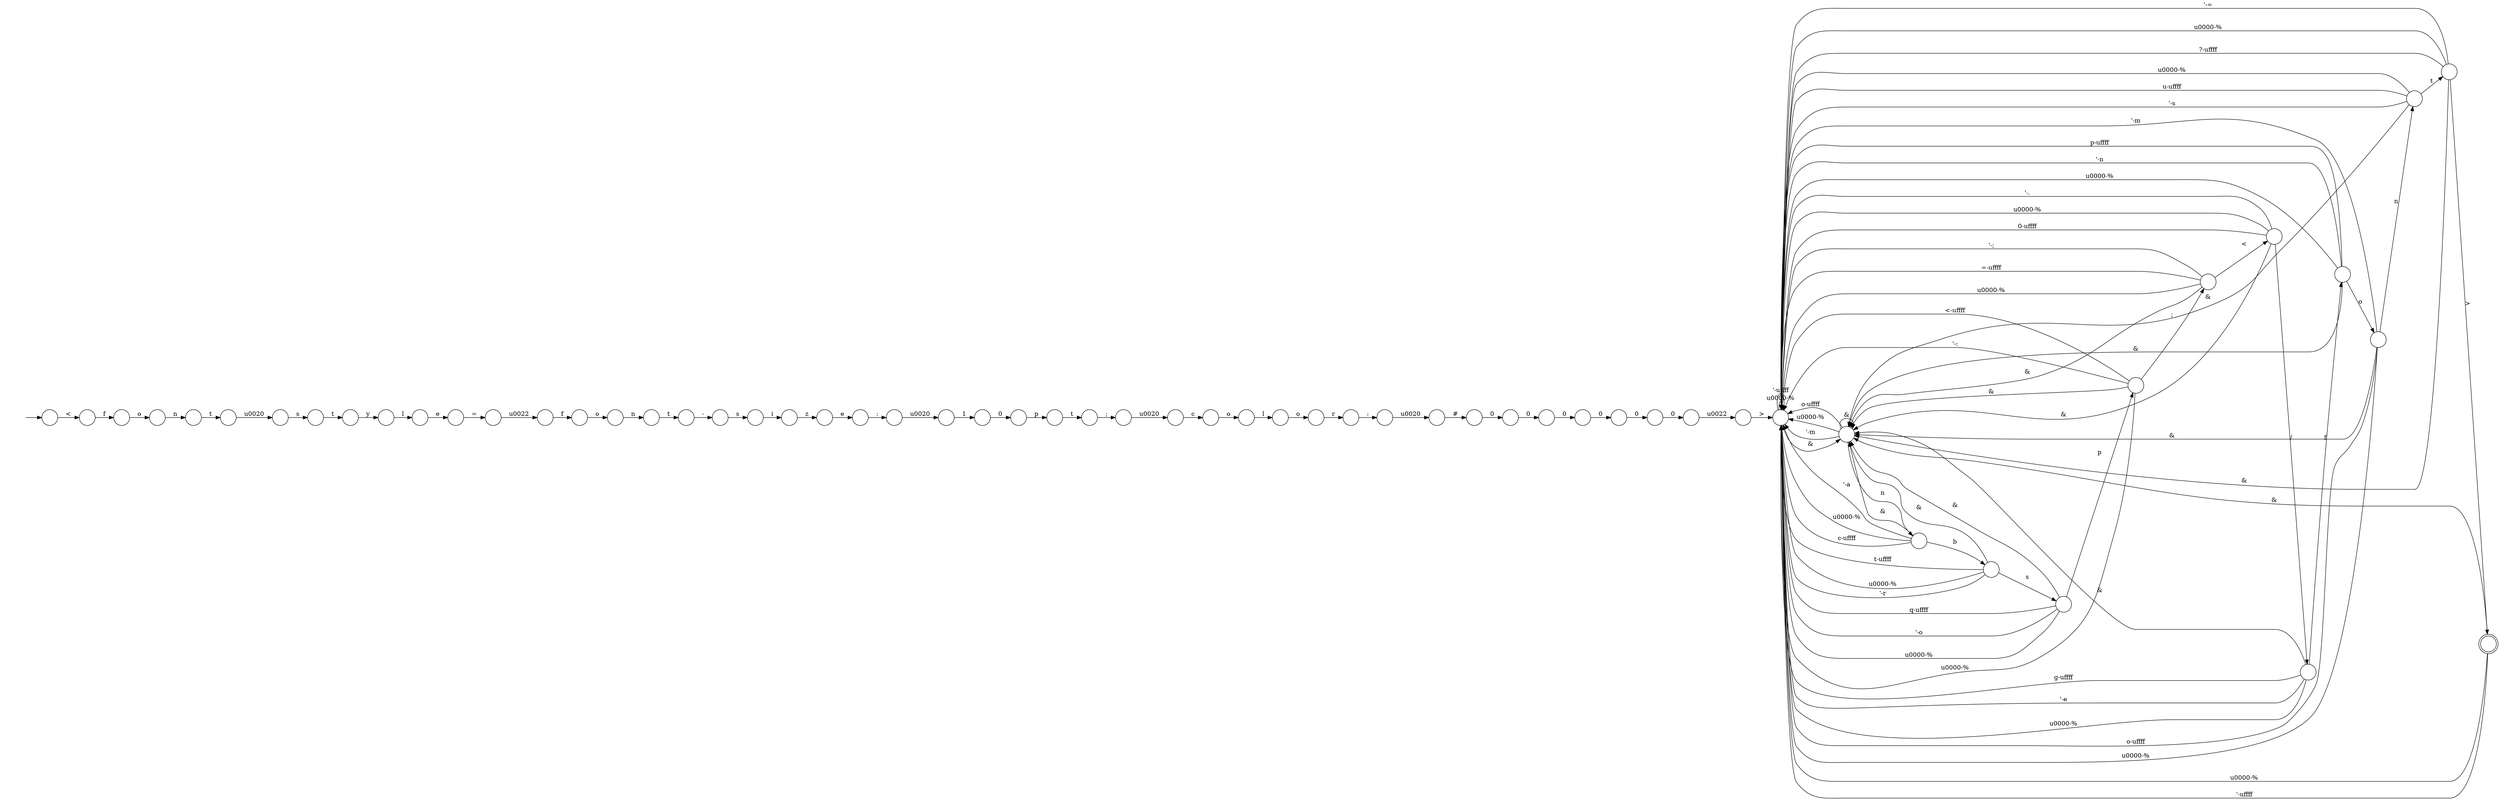 digraph Automaton {
  rankdir = LR;
  0 [shape=circle,label=""];
  0 -> 53 [label=">"]
  1 [shape=circle,label=""];
  1 -> 53 [label="'-;"]
  1 -> 53 [label="=-\uffff"]
  1 -> 2 [label="&"]
  1 -> 53 [label="\u0000-%"]
  1 -> 11 [label="<"]
  2 [shape=circle,label=""];
  2 -> 17 [label="n"]
  2 -> 53 [label="o-\uffff"]
  2 -> 2 [label="&"]
  2 -> 53 [label="\u0000-%"]
  2 -> 53 [label="'-m"]
  3 [shape=circle,label=""];
  3 -> 28 [label="o"]
  4 [shape=circle,label=""];
  4 -> 52 [label="0"]
  5 [shape=circle,label=""];
  5 -> 6 [label="c"]
  6 [shape=circle,label=""];
  6 -> 19 [label="o"]
  7 [shape=circle,label=""];
  7 -> 16 [label="f"]
  7 -> 2 [label="&"]
  7 -> 53 [label="g-\uffff"]
  7 -> 53 [label="'-e"]
  7 -> 53 [label="\u0000-%"]
  8 [shape=circle,label=""];
  8 -> 13 [label="l"]
  9 [shape=circle,label=""];
  9 -> 34 [label="0"]
  10 [shape=circle,label=""];
  10 -> 48 [label="-"]
  11 [shape=circle,label=""];
  11 -> 53 [label="'-."]
  11 -> 7 [label="/"]
  11 -> 2 [label="&"]
  11 -> 53 [label="\u0000-%"]
  11 -> 53 [label="0-\uffff"]
  12 [shape=circle,label=""];
  12 -> 2 [label="&"]
  12 -> 47 [label="s"]
  12 -> 53 [label="t-\uffff"]
  12 -> 53 [label="\u0000-%"]
  12 -> 53 [label="'-r"]
  13 [shape=circle,label=""];
  13 -> 51 [label="e"]
  14 [shape=circle,label=""];
  14 -> 36 [label="t"]
  14 -> 2 [label="&"]
  14 -> 53 [label="\u0000-%"]
  14 -> 53 [label="u-\uffff"]
  14 -> 53 [label="'-s"]
  15 [shape=circle,label=""];
  15 -> 56 [label="#"]
  16 [shape=circle,label=""];
  16 -> 53 [label="p-\uffff"]
  16 -> 53 [label="'-n"]
  16 -> 2 [label="&"]
  16 -> 53 [label="\u0000-%"]
  16 -> 58 [label="o"]
  17 [shape=circle,label=""];
  17 -> 53 [label="'-a"]
  17 -> 2 [label="&"]
  17 -> 12 [label="b"]
  17 -> 53 [label="\u0000-%"]
  17 -> 53 [label="c-\uffff"]
  18 [shape=circle,label=""];
  18 -> 59 [label="o"]
  19 [shape=circle,label=""];
  19 -> 18 [label="l"]
  20 [shape=circle,label=""];
  20 -> 26 [label="0"]
  21 [shape=circle,label=""];
  21 -> 10 [label="t"]
  22 [shape=circle,label=""];
  22 -> 4 [label="1"]
  23 [shape=circle,label=""];
  23 -> 37 [label="z"]
  24 [shape=circle,label=""];
  24 -> 57 [label="\u0022"]
  25 [shape=circle,label=""];
  25 -> 53 [label="<-\uffff"]
  25 -> 53 [label="'-:"]
  25 -> 2 [label="&"]
  25 -> 1 [label=";"]
  25 -> 53 [label="\u0000-%"]
  26 [shape=circle,label=""];
  26 -> 9 [label="0"]
  27 [shape=circle,label=""];
  27 -> 15 [label="\u0020"]
  28 [shape=circle,label=""];
  28 -> 55 [label="n"]
  29 [shape=circle,label=""];
  29 -> 49 [label="s"]
  30 [shape=circle,label=""];
  30 -> 23 [label="i"]
  31 [shape=circle,label=""];
  31 -> 0 [label="\u0022"]
  32 [shape=circle,label=""];
  32 -> 8 [label="y"]
  33 [shape=circle,label=""];
  33 -> 21 [label="n"]
  34 [shape=circle,label=""];
  34 -> 42 [label="0"]
  35 [shape=circle,label=""];
  35 -> 5 [label="\u0020"]
  36 [shape=circle,label=""];
  36 -> 2 [label="&"]
  36 -> 53 [label="'-="]
  36 -> 45 [label=">"]
  36 -> 53 [label="\u0000-%"]
  36 -> 53 [label="?-\uffff"]
  37 [shape=circle,label=""];
  37 -> 54 [label="e"]
  38 [shape=circle,label=""];
  initial [shape=plaintext,label=""];
  initial -> 38
  38 -> 44 [label="<"]
  39 [shape=circle,label=""];
  39 -> 33 [label="o"]
  40 [shape=circle,label=""];
  40 -> 27 [label=":"]
  41 [shape=circle,label=""];
  41 -> 22 [label="\u0020"]
  42 [shape=circle,label=""];
  42 -> 31 [label="0"]
  43 [shape=circle,label=""];
  43 -> 29 [label="\u0020"]
  44 [shape=circle,label=""];
  44 -> 3 [label="f"]
  45 [shape=doublecircle,label=""];
  45 -> 2 [label="&"]
  45 -> 53 [label="\u0000-%"]
  45 -> 53 [label="'-\uffff"]
  46 [shape=circle,label=""];
  46 -> 35 [label=";"]
  47 [shape=circle,label=""];
  47 -> 53 [label="q-\uffff"]
  47 -> 53 [label="'-o"]
  47 -> 2 [label="&"]
  47 -> 25 [label="p"]
  47 -> 53 [label="\u0000-%"]
  48 [shape=circle,label=""];
  48 -> 30 [label="s"]
  49 [shape=circle,label=""];
  49 -> 32 [label="t"]
  50 [shape=circle,label=""];
  50 -> 46 [label="t"]
  51 [shape=circle,label=""];
  51 -> 24 [label="="]
  52 [shape=circle,label=""];
  52 -> 50 [label="p"]
  53 [shape=circle,label=""];
  53 -> 2 [label="&"]
  53 -> 53 [label="\u0000-%"]
  53 -> 53 [label="'-\uffff"]
  54 [shape=circle,label=""];
  54 -> 41 [label=":"]
  55 [shape=circle,label=""];
  55 -> 43 [label="t"]
  56 [shape=circle,label=""];
  56 -> 20 [label="0"]
  57 [shape=circle,label=""];
  57 -> 39 [label="f"]
  58 [shape=circle,label=""];
  58 -> 14 [label="n"]
  58 -> 53 [label="o-\uffff"]
  58 -> 2 [label="&"]
  58 -> 53 [label="\u0000-%"]
  58 -> 53 [label="'-m"]
  59 [shape=circle,label=""];
  59 -> 40 [label="r"]
}

